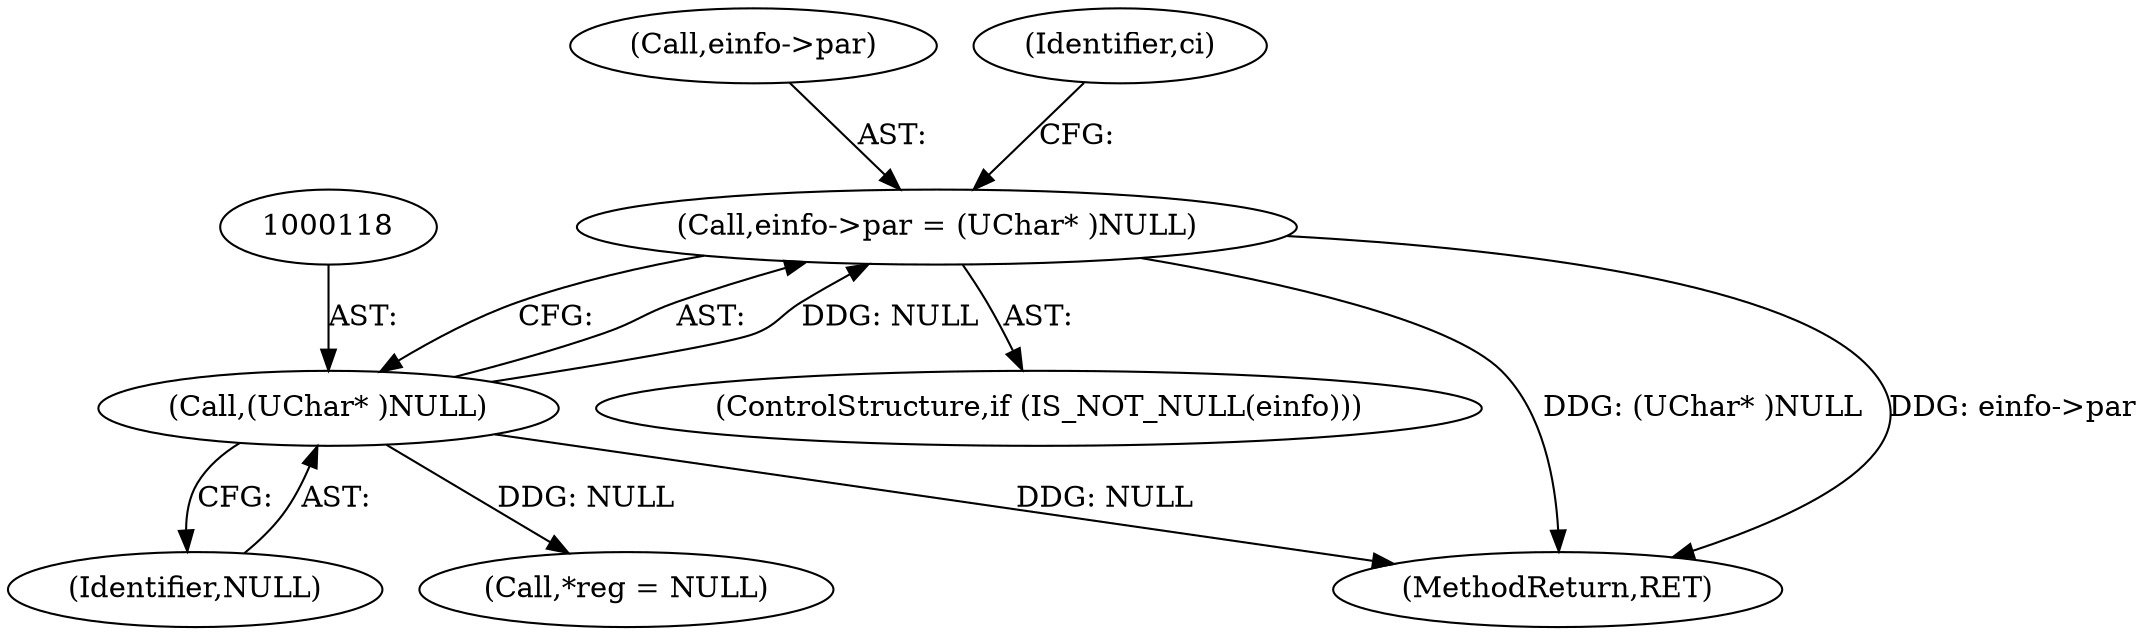 digraph "0_oniguruma_0f7f61ed1b7b697e283e37bd2d731d0bd57adb55@pointer" {
"1000113" [label="(Call,einfo->par = (UChar* )NULL)"];
"1000117" [label="(Call,(UChar* )NULL)"];
"1000113" [label="(Call,einfo->par = (UChar* )NULL)"];
"1000117" [label="(Call,(UChar* )NULL)"];
"1000119" [label="(Identifier,NULL)"];
"1000114" [label="(Call,einfo->par)"];
"1000110" [label="(ControlStructure,if (IS_NOT_NULL(einfo)))"];
"1000231" [label="(MethodReturn,RET)"];
"1000218" [label="(Call,*reg = NULL)"];
"1000123" [label="(Identifier,ci)"];
"1000113" -> "1000110"  [label="AST: "];
"1000113" -> "1000117"  [label="CFG: "];
"1000114" -> "1000113"  [label="AST: "];
"1000117" -> "1000113"  [label="AST: "];
"1000123" -> "1000113"  [label="CFG: "];
"1000113" -> "1000231"  [label="DDG: (UChar* )NULL"];
"1000113" -> "1000231"  [label="DDG: einfo->par"];
"1000117" -> "1000113"  [label="DDG: NULL"];
"1000117" -> "1000119"  [label="CFG: "];
"1000118" -> "1000117"  [label="AST: "];
"1000119" -> "1000117"  [label="AST: "];
"1000117" -> "1000231"  [label="DDG: NULL"];
"1000117" -> "1000218"  [label="DDG: NULL"];
}
